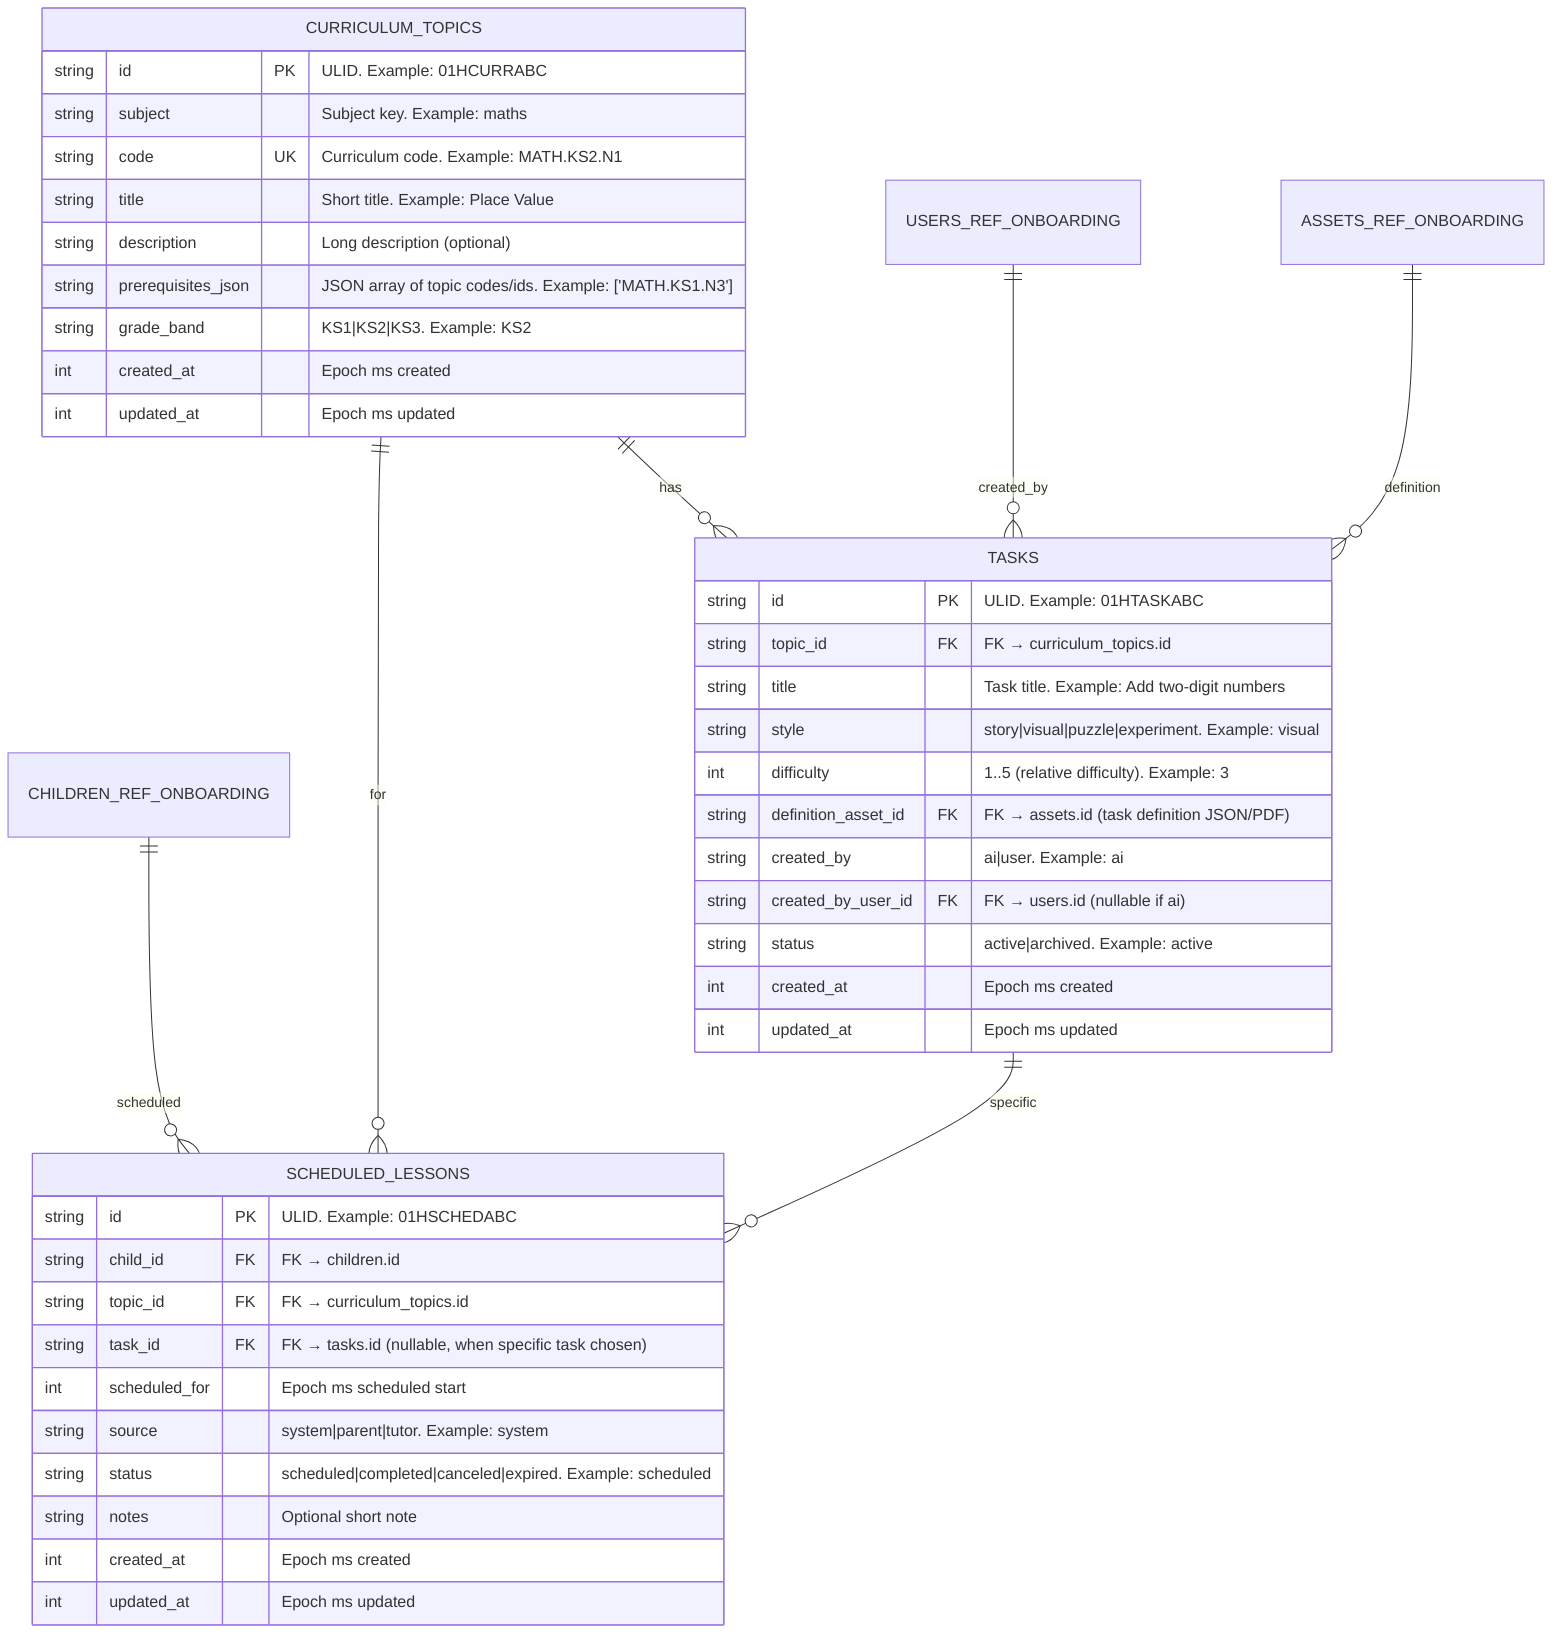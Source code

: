 %% Domain: Task & Lessons Creation
erDiagram
    CURRICULUM_TOPICS {
        string id PK "ULID. Example: 01HCURRABC"
        string subject "Subject key. Example: maths"
        string code UK "Curriculum code. Example: MATH.KS2.N1"
        string title "Short title. Example: Place Value"
        string description "Long description (optional)"
        string prerequisites_json "JSON array of topic codes/ids. Example: ['MATH.KS1.N3']"
        string grade_band "KS1|KS2|KS3. Example: KS2"
        int created_at "Epoch ms created"
        int updated_at "Epoch ms updated"
    }

    TASKS {
        string id PK "ULID. Example: 01HTASKABC"
        string topic_id FK "FK → curriculum_topics.id"
        string title "Task title. Example: Add two-digit numbers"
        string style "story|visual|puzzle|experiment. Example: visual"
        int difficulty "1..5 (relative difficulty). Example: 3"
        string definition_asset_id FK "FK → assets.id (task definition JSON/PDF)"
        string created_by "ai|user. Example: ai"
        string created_by_user_id FK "FK → users.id (nullable if ai)"
        string status "active|archived. Example: active"
        int created_at "Epoch ms created"
        int updated_at "Epoch ms updated"
    }

    %% USERS and ASSETS are defined in onboarding ERD; referenced here only.

    SCHEDULED_LESSONS {
        string id PK "ULID. Example: 01HSCHEDABC"
        string child_id FK "FK → children.id"
        string topic_id FK "FK → curriculum_topics.id"
        string task_id FK "FK → tasks.id (nullable, when specific task chosen)"
        int scheduled_for "Epoch ms scheduled start"
        string source "system|parent|tutor. Example: system"
        string status "scheduled|completed|canceled|expired. Example: scheduled"
        string notes "Optional short note"
        int created_at "Epoch ms created"
        int updated_at "Epoch ms updated"
    }

    %% Relationships
    CURRICULUM_TOPICS ||--o{ TASKS : has
    USERS_REF_ONBOARDING ||--o{ TASKS : created_by
    ASSETS_REF_ONBOARDING ||--o{ TASKS : definition

    CHILDREN_REF_ONBOARDING ||--o{ SCHEDULED_LESSONS : scheduled
    CURRICULUM_TOPICS ||--o{ SCHEDULED_LESSONS : for
    TASKS ||--o{ SCHEDULED_LESSONS : specific

    %% Generation jobs are modeled in docs/assets/erd-generation.mmd